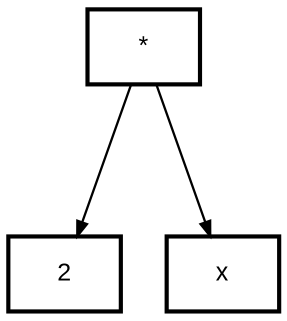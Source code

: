 digraph G                                                                                          
{                                                                                                  
		bgcolor  = "#FFFFFF"                                                                         
		compound = true                                                                                
		newrank  = true                                                                                
		graph[splines = polyline, nodesep = 0.3, ranksep = 1, rankdir = TB]                            
		node[shape = record, style = "filled", penwidth = 2, color = "#000000", margin = 0.04,     
		fontcolor = "#000000", fontsize = 12, fillcolor = "#FFFFFF", fontname = "Arial"]         
		edge[arrowsize = 0.7, style = solid, penwidth = 1.1, color = "#CCCCCC"]                    

		Node0x6000002740e0[label = "*"]
		Node0x6000002740e0 -> Node0x600000274020[color = "black", fontname = "Arial"]

		Node0x600000274020[label = "2 "]

		Node0x6000002740e0 -> Node0x600000274040[color = "black", fontname = "Arial"]

		Node0x600000274040[label = "x "]


}